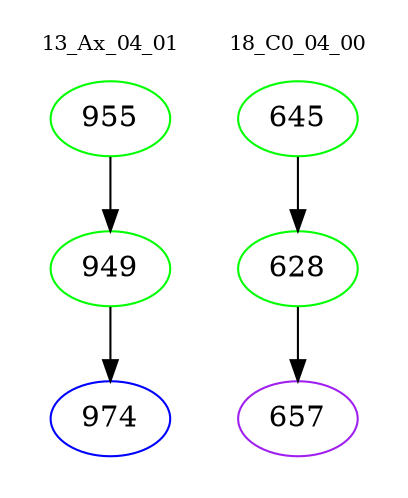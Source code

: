 digraph{
subgraph cluster_0 {
color = white
label = "13_Ax_04_01";
fontsize=10;
T0_955 [label="955", color="green"]
T0_955 -> T0_949 [color="black"]
T0_949 [label="949", color="green"]
T0_949 -> T0_974 [color="black"]
T0_974 [label="974", color="blue"]
}
subgraph cluster_1 {
color = white
label = "18_C0_04_00";
fontsize=10;
T1_645 [label="645", color="green"]
T1_645 -> T1_628 [color="black"]
T1_628 [label="628", color="green"]
T1_628 -> T1_657 [color="black"]
T1_657 [label="657", color="purple"]
}
}
